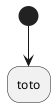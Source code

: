 {
  "sha1": "scwwt4yczk9i3tsjcsqg8a9cb6jox6u",
  "insertion": {
    "when": "2024-06-04T17:28:44.985Z",
    "user": "plantuml@gmail.com"
  }
}
@startuml
(*) --> "toto"
@enduml
